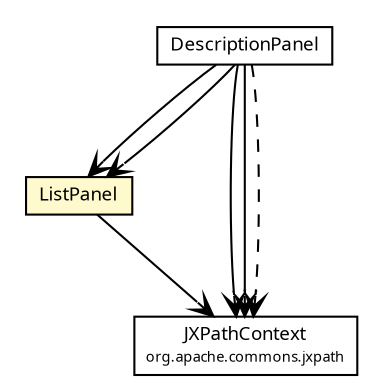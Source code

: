 #!/usr/local/bin/dot
#
# Class diagram 
# Generated by UMLGraph version R5_6 (http://www.umlgraph.org/)
#

digraph G {
	edge [fontname="Trebuchet MS",fontsize=10,labelfontname="Trebuchet MS",labelfontsize=10];
	node [fontname="Trebuchet MS",fontsize=10,shape=plaintext];
	nodesep=0.25;
	ranksep=0.5;
	// se.cambio.cds.gdl.editor.view.panels.ListPanel
	c248984 [label=<<table title="se.cambio.cds.gdl.editor.view.panels.ListPanel" border="0" cellborder="1" cellspacing="0" cellpadding="2" port="p" bgcolor="lemonChiffon" href="./ListPanel.html">
		<tr><td><table border="0" cellspacing="0" cellpadding="1">
<tr><td align="center" balign="center"><font face="Trebuchet MS"> ListPanel </font></td></tr>
		</table></td></tr>
		</table>>, URL="./ListPanel.html", fontname="Trebuchet MS", fontcolor="black", fontsize=9.0];
	// se.cambio.cds.gdl.editor.view.panels.DescriptionPanel
	c249002 [label=<<table title="se.cambio.cds.gdl.editor.view.panels.DescriptionPanel" border="0" cellborder="1" cellspacing="0" cellpadding="2" port="p" href="./DescriptionPanel.html">
		<tr><td><table border="0" cellspacing="0" cellpadding="1">
<tr><td align="center" balign="center"><font face="Trebuchet MS"> DescriptionPanel </font></td></tr>
		</table></td></tr>
		</table>>, URL="./DescriptionPanel.html", fontname="Trebuchet MS", fontcolor="black", fontsize=9.0];
	// se.cambio.cds.gdl.editor.view.panels.ListPanel NAVASSOC org.apache.commons.jxpath.JXPathContext
	c248984:p -> c249035:p [taillabel="", label="", headlabel="", fontname="Trebuchet MS", fontcolor="black", fontsize=10.0, color="black", arrowhead=open];
	// se.cambio.cds.gdl.editor.view.panels.DescriptionPanel NAVASSOC org.apache.commons.jxpath.JXPathContext
	c249002:p -> c249035:p [taillabel="", label="", headlabel="", fontname="Trebuchet MS", fontcolor="black", fontsize=10.0, color="black", arrowhead=open];
	// se.cambio.cds.gdl.editor.view.panels.DescriptionPanel NAVASSOC org.apache.commons.jxpath.JXPathContext
	c249002:p -> c249035:p [taillabel="", label="", headlabel="", fontname="Trebuchet MS", fontcolor="black", fontsize=10.0, color="black", arrowhead=open];
	// se.cambio.cds.gdl.editor.view.panels.DescriptionPanel NAVASSOC se.cambio.cds.gdl.editor.view.panels.ListPanel
	c249002:p -> c248984:p [taillabel="", label="", headlabel="", fontname="Trebuchet MS", fontcolor="black", fontsize=10.0, color="black", arrowhead=open];
	// se.cambio.cds.gdl.editor.view.panels.DescriptionPanel NAVASSOC se.cambio.cds.gdl.editor.view.panels.ListPanel
	c249002:p -> c248984:p [taillabel="", label="", headlabel="", fontname="Trebuchet MS", fontcolor="black", fontsize=10.0, color="black", arrowhead=open];
	// se.cambio.cds.gdl.editor.view.panels.DescriptionPanel DEPEND org.apache.commons.jxpath.JXPathContext
	c249002:p -> c249035:p [taillabel="", label="", headlabel="", fontname="Trebuchet MS", fontcolor="black", fontsize=10.0, color="black", arrowhead=open, style=dashed];
	// org.apache.commons.jxpath.JXPathContext
	c249035 [label=<<table title="org.apache.commons.jxpath.JXPathContext" border="0" cellborder="1" cellspacing="0" cellpadding="2" port="p" href="http://java.sun.com/j2se/1.4.2/docs/api/org/apache/commons/jxpath/JXPathContext.html">
		<tr><td><table border="0" cellspacing="0" cellpadding="1">
<tr><td align="center" balign="center"><font face="Trebuchet MS"> JXPathContext </font></td></tr>
<tr><td align="center" balign="center"><font face="Trebuchet MS" point-size="7.0"> org.apache.commons.jxpath </font></td></tr>
		</table></td></tr>
		</table>>, URL="http://java.sun.com/j2se/1.4.2/docs/api/org/apache/commons/jxpath/JXPathContext.html", fontname="Trebuchet MS", fontcolor="black", fontsize=9.0];
}


